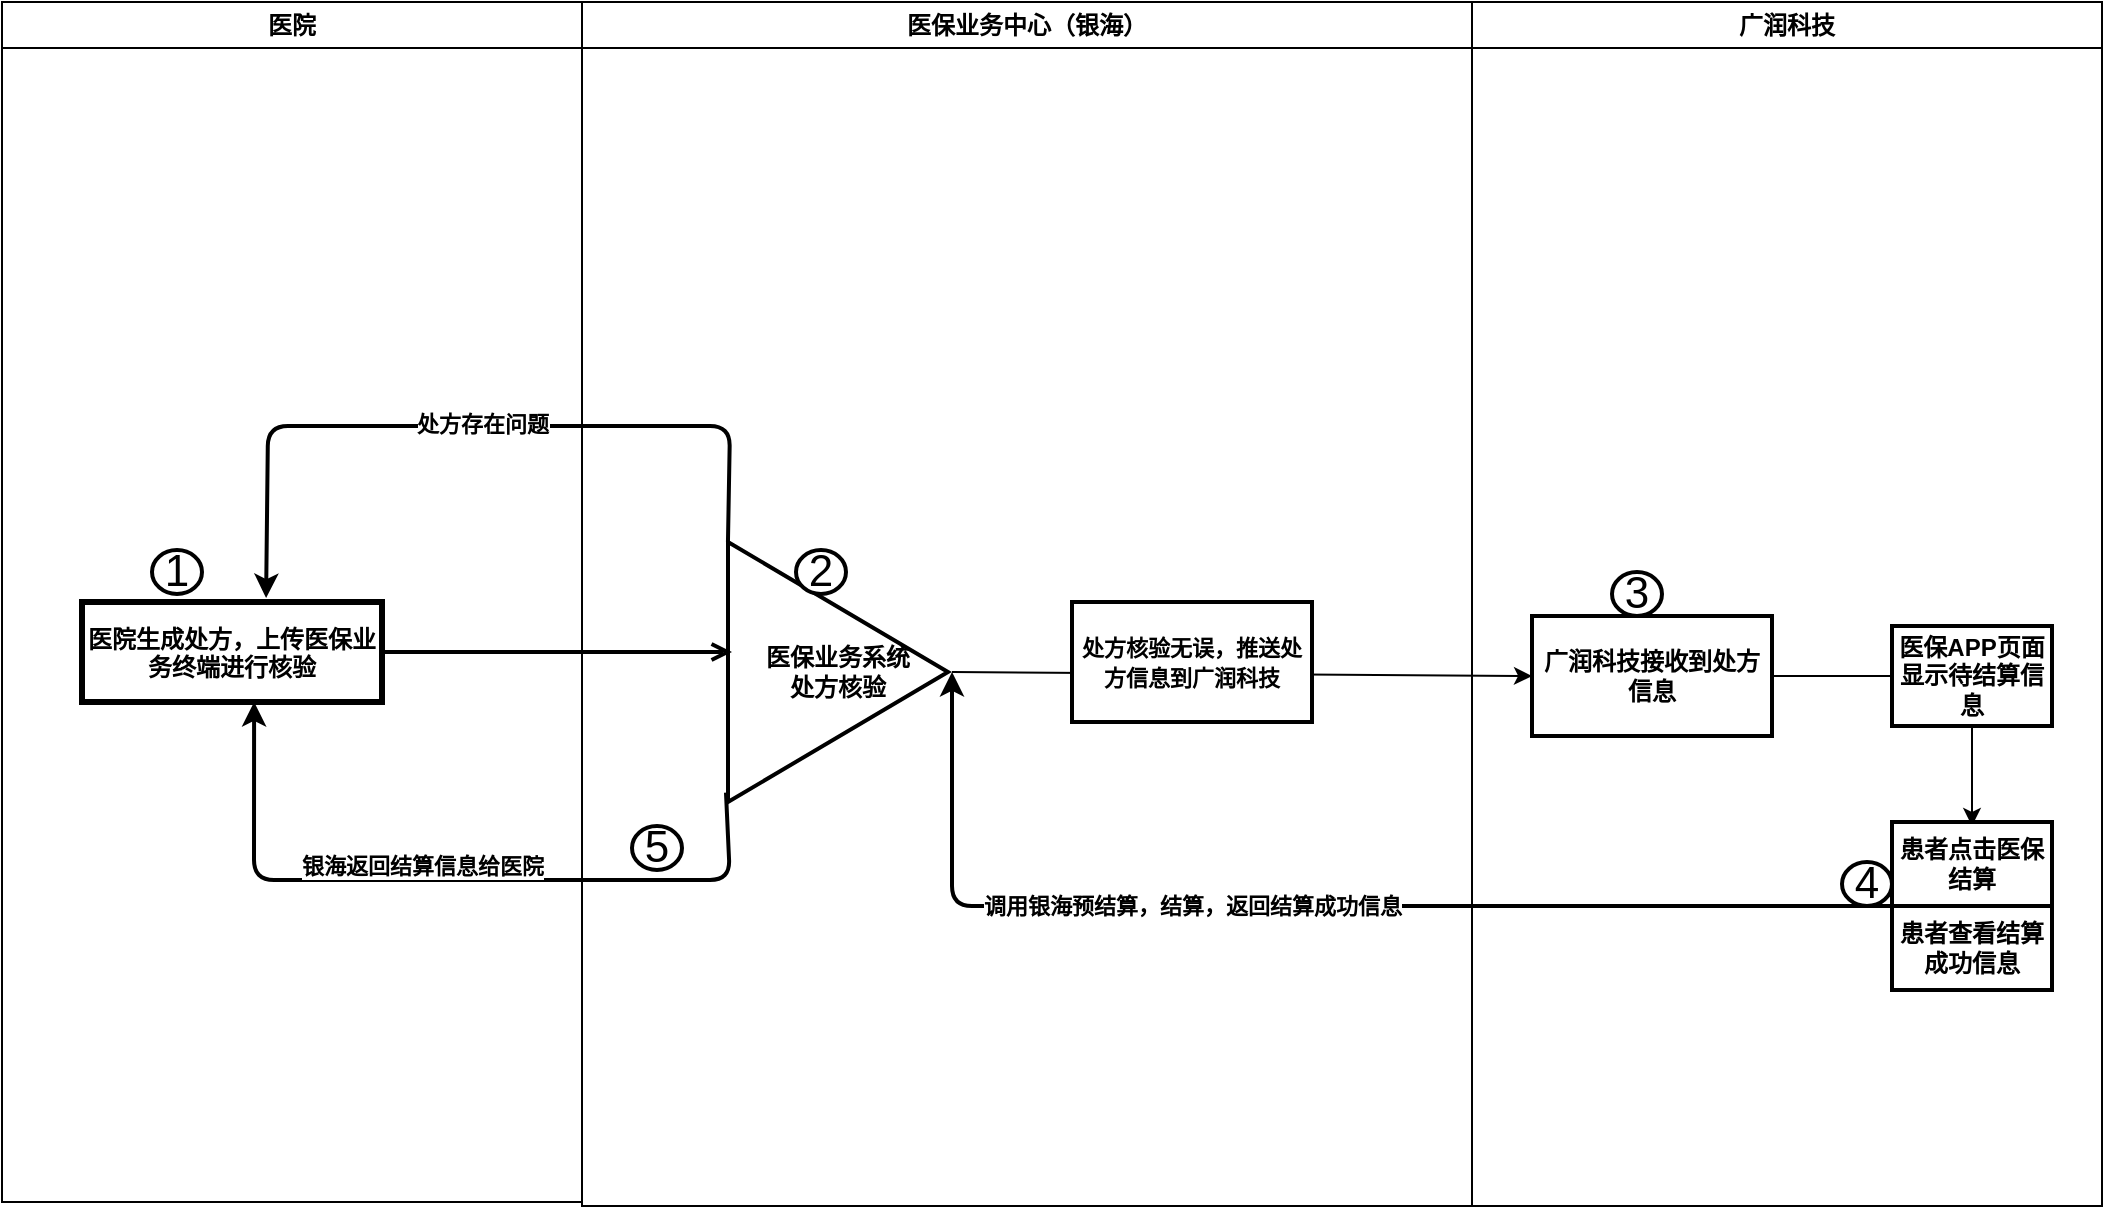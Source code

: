 <mxfile version="14.6.13" type="github">
  <diagram name="Page-1" id="e7e014a7-5840-1c2e-5031-d8a46d1fe8dd">
    <mxGraphModel dx="1422" dy="762" grid="1" gridSize="10" guides="1" tooltips="1" connect="1" arrows="1" fold="1" page="1" pageScale="1" pageWidth="1169" pageHeight="826" background="#ffffff" math="0" shadow="0">
      <root>
        <mxCell id="0" />
        <mxCell id="1" parent="0" />
        <mxCell id="VFODcZ8JSwoLVpJ5h68R-3" value="医院" style="swimlane;whiteSpace=wrap;startSize=23;" vertex="1" parent="1">
          <mxGeometry x="175" y="128" width="290" height="600" as="geometry" />
        </mxCell>
        <mxCell id="VFODcZ8JSwoLVpJ5h68R-4" value="医院生成处方，上传医保业&#xa;务终端进行核验" style="strokeWidth=3;fontStyle=1" vertex="1" parent="VFODcZ8JSwoLVpJ5h68R-3">
          <mxGeometry x="40" y="300" width="150" height="50" as="geometry" />
        </mxCell>
        <mxCell id="VFODcZ8JSwoLVpJ5h68R-5" value="" style="endArrow=classic;html=1;exitX=0.009;exitY=0.987;exitDx=0;exitDy=0;exitPerimeter=0;entryX=0.587;entryY=1.06;entryDx=0;entryDy=0;entryPerimeter=0;fontStyle=1;strokeWidth=2;" edge="1" parent="VFODcZ8JSwoLVpJ5h68R-3">
          <mxGeometry width="50" height="50" relative="1" as="geometry">
            <mxPoint x="361.99" y="395.31" as="sourcePoint" />
            <mxPoint x="126.05" y="350" as="targetPoint" />
            <Array as="points">
              <mxPoint x="364" y="439" />
              <mxPoint x="126" y="439" />
            </Array>
          </mxGeometry>
        </mxCell>
        <mxCell id="VFODcZ8JSwoLVpJ5h68R-6" value="银海返回结算信息给医院" style="edgeLabel;html=1;align=center;verticalAlign=middle;resizable=0;points=[];fontStyle=1" vertex="1" connectable="0" parent="VFODcZ8JSwoLVpJ5h68R-5">
          <mxGeometry x="-0.043" relative="1" as="geometry">
            <mxPoint x="-20.72" y="-7" as="offset" />
          </mxGeometry>
        </mxCell>
        <mxCell id="VFODcZ8JSwoLVpJ5h68R-7" value="&lt;font style=&quot;font-size: 22px&quot;&gt;1&lt;/font&gt;" style="ellipse;whiteSpace=wrap;html=1;strokeWidth=2;fontSize=13;" vertex="1" parent="VFODcZ8JSwoLVpJ5h68R-3">
          <mxGeometry x="75" y="274" width="25" height="22" as="geometry" />
        </mxCell>
        <mxCell id="VFODcZ8JSwoLVpJ5h68R-8" value="广润科技" style="swimlane;whiteSpace=wrap" vertex="1" parent="1">
          <mxGeometry x="910" y="128" width="315" height="602" as="geometry">
            <mxRectangle x="910" y="128" width="80" height="23" as="alternateBounds" />
          </mxGeometry>
        </mxCell>
        <mxCell id="VFODcZ8JSwoLVpJ5h68R-9" value="" style="endArrow=classic;html=1;strokeColor=#FF0000;fontColor=#FFFFFF;exitX=0.5;exitY=1;exitDx=0;exitDy=0;entryX=0.5;entryY=0;entryDx=0;entryDy=0;strokeWidth=2;" edge="1" parent="VFODcZ8JSwoLVpJ5h68R-8">
          <mxGeometry width="50" height="50" relative="1" as="geometry">
            <mxPoint x="120" y="171" as="sourcePoint" />
            <mxPoint x="120" y="171" as="targetPoint" />
            <Array as="points" />
          </mxGeometry>
        </mxCell>
        <mxCell id="VFODcZ8JSwoLVpJ5h68R-10" value="广润科技接收到处方信息" style="whiteSpace=wrap;html=1;fontStyle=1;strokeWidth=2;" vertex="1" parent="VFODcZ8JSwoLVpJ5h68R-8">
          <mxGeometry x="30" y="307" width="120" height="60" as="geometry" />
        </mxCell>
        <mxCell id="VFODcZ8JSwoLVpJ5h68R-11" value="" style="endArrow=classic;html=1;exitX=0.5;exitY=1;exitDx=0;exitDy=0;fontStyle=1" edge="1" parent="VFODcZ8JSwoLVpJ5h68R-8" source="VFODcZ8JSwoLVpJ5h68R-26">
          <mxGeometry width="50" height="50" relative="1" as="geometry">
            <mxPoint x="250" y="422" as="sourcePoint" />
            <mxPoint x="250" y="412" as="targetPoint" />
          </mxGeometry>
        </mxCell>
        <mxCell id="VFODcZ8JSwoLVpJ5h68R-12" value="患者点击医保结算" style="whiteSpace=wrap;html=1;fontStyle=1;strokeWidth=2;" vertex="1" parent="VFODcZ8JSwoLVpJ5h68R-8">
          <mxGeometry x="210" y="410" width="80" height="42" as="geometry" />
        </mxCell>
        <mxCell id="VFODcZ8JSwoLVpJ5h68R-13" value="患者查看结算成功信息" style="whiteSpace=wrap;html=1;fontStyle=1;strokeWidth=2;" vertex="1" parent="VFODcZ8JSwoLVpJ5h68R-8">
          <mxGeometry x="210" y="452" width="80" height="42" as="geometry" />
        </mxCell>
        <mxCell id="VFODcZ8JSwoLVpJ5h68R-14" value="&lt;font style=&quot;font-size: 22px&quot;&gt;3&lt;/font&gt;" style="ellipse;whiteSpace=wrap;html=1;strokeWidth=2;fontSize=13;" vertex="1" parent="VFODcZ8JSwoLVpJ5h68R-8">
          <mxGeometry x="70" y="285" width="25" height="22" as="geometry" />
        </mxCell>
        <mxCell id="VFODcZ8JSwoLVpJ5h68R-15" value="&lt;font style=&quot;font-size: 22px&quot;&gt;4&lt;/font&gt;" style="ellipse;whiteSpace=wrap;html=1;strokeWidth=2;fontSize=13;" vertex="1" parent="VFODcZ8JSwoLVpJ5h68R-8">
          <mxGeometry x="185" y="430" width="25" height="22" as="geometry" />
        </mxCell>
        <mxCell id="VFODcZ8JSwoLVpJ5h68R-16" value="医保业务中心（银海）" style="swimlane;whiteSpace=wrap;startSize=23;" vertex="1" parent="1">
          <mxGeometry x="465" y="128" width="445" height="602" as="geometry">
            <mxRectangle x="465" y="128" width="150" height="23" as="alternateBounds" />
          </mxGeometry>
        </mxCell>
        <mxCell id="VFODcZ8JSwoLVpJ5h68R-17" value="医保业务系统&lt;br&gt;处方核验" style="triangle;whiteSpace=wrap;html=1;fontStyle=1;strokeWidth=2;" vertex="1" parent="VFODcZ8JSwoLVpJ5h68R-16">
          <mxGeometry x="73" y="270" width="110" height="130" as="geometry" />
        </mxCell>
        <mxCell id="VFODcZ8JSwoLVpJ5h68R-18" value="" style="endArrow=classic;html=1;entryX=0;entryY=0.5;entryDx=0;entryDy=0;fontStyle=1" edge="1" parent="VFODcZ8JSwoLVpJ5h68R-16" target="VFODcZ8JSwoLVpJ5h68R-10">
          <mxGeometry width="50" height="50" relative="1" as="geometry">
            <mxPoint x="185" y="335" as="sourcePoint" />
            <mxPoint x="440" y="334.5" as="targetPoint" />
          </mxGeometry>
        </mxCell>
        <mxCell id="VFODcZ8JSwoLVpJ5h68R-19" value="&lt;span style=&quot;font-size: 11px ; background-color: rgb(255 , 255 , 255)&quot;&gt;处方核验无误，推送处方信息&lt;/span&gt;&lt;span style=&quot;font-size: 11px ; background-color: rgb(255 , 255 , 255)&quot;&gt;到广润科技&lt;/span&gt;" style="whiteSpace=wrap;html=1;fontStyle=1;strokeWidth=2;" vertex="1" parent="VFODcZ8JSwoLVpJ5h68R-16">
          <mxGeometry x="245" y="300" width="120" height="60" as="geometry" />
        </mxCell>
        <mxCell id="VFODcZ8JSwoLVpJ5h68R-20" value="&lt;font style=&quot;font-size: 22px&quot;&gt;2&lt;/font&gt;" style="ellipse;whiteSpace=wrap;html=1;strokeWidth=2;fontSize=13;" vertex="1" parent="VFODcZ8JSwoLVpJ5h68R-16">
          <mxGeometry x="107" y="274" width="25" height="22" as="geometry" />
        </mxCell>
        <mxCell id="VFODcZ8JSwoLVpJ5h68R-21" value="&lt;font style=&quot;font-size: 22px&quot;&gt;5&lt;/font&gt;" style="ellipse;whiteSpace=wrap;html=1;strokeWidth=2;fontSize=13;" vertex="1" parent="VFODcZ8JSwoLVpJ5h68R-16">
          <mxGeometry x="25" y="412" width="25" height="22" as="geometry" />
        </mxCell>
        <mxCell id="VFODcZ8JSwoLVpJ5h68R-22" value="" style="endArrow=open;endFill=1;rounded=0;exitX=1;exitY=0.5;exitDx=0;exitDy=0;strokeWidth=2;fontStyle=1" edge="1" parent="1" source="VFODcZ8JSwoLVpJ5h68R-4">
          <mxGeometry relative="1" as="geometry">
            <mxPoint x="303" y="490" as="sourcePoint" />
            <mxPoint x="540" y="453" as="targetPoint" />
            <Array as="points" />
          </mxGeometry>
        </mxCell>
        <mxCell id="VFODcZ8JSwoLVpJ5h68R-23" value="" style="endArrow=classic;html=1;entryX=0.627;entryY=-0.04;entryDx=0;entryDy=0;entryPerimeter=0;exitX=0.018;exitY=0;exitDx=0;exitDy=0;exitPerimeter=0;fontStyle=1;strokeWidth=2;" edge="1" parent="1">
          <mxGeometry width="50" height="50" relative="1" as="geometry">
            <mxPoint x="537.98" y="398" as="sourcePoint" />
            <mxPoint x="307.05" y="426" as="targetPoint" />
            <Array as="points">
              <mxPoint x="539" y="340" />
              <mxPoint x="308" y="340" />
            </Array>
          </mxGeometry>
        </mxCell>
        <mxCell id="VFODcZ8JSwoLVpJ5h68R-24" value="处方存在问题" style="edgeLabel;html=1;align=center;verticalAlign=middle;resizable=0;points=[];fontStyle=1" vertex="1" connectable="0" parent="VFODcZ8JSwoLVpJ5h68R-23">
          <mxGeometry x="-0.028" y="-1" relative="1" as="geometry">
            <mxPoint as="offset" />
          </mxGeometry>
        </mxCell>
        <mxCell id="VFODcZ8JSwoLVpJ5h68R-25" value="" style="endArrow=classic;html=1;exitX=1;exitY=0.5;exitDx=0;exitDy=0;fontStyle=1" edge="1" parent="1" source="VFODcZ8JSwoLVpJ5h68R-10">
          <mxGeometry width="50" height="50" relative="1" as="geometry">
            <mxPoint x="840" y="410" as="sourcePoint" />
            <mxPoint x="1130" y="465" as="targetPoint" />
          </mxGeometry>
        </mxCell>
        <mxCell id="VFODcZ8JSwoLVpJ5h68R-26" value="医保APP页面显示待结算信息" style="whiteSpace=wrap;html=1;fontStyle=1;strokeWidth=2;" vertex="1" parent="1">
          <mxGeometry x="1120" y="440" width="80" height="50" as="geometry" />
        </mxCell>
        <mxCell id="VFODcZ8JSwoLVpJ5h68R-27" value="" style="endArrow=classic;html=1;exitX=0;exitY=1;exitDx=0;exitDy=0;fontStyle=1;strokeWidth=2;" edge="1" parent="1" source="VFODcZ8JSwoLVpJ5h68R-12">
          <mxGeometry width="50" height="50" relative="1" as="geometry">
            <mxPoint x="840" y="390" as="sourcePoint" />
            <mxPoint x="650" y="463" as="targetPoint" />
            <Array as="points">
              <mxPoint x="650" y="580" />
            </Array>
          </mxGeometry>
        </mxCell>
        <mxCell id="VFODcZ8JSwoLVpJ5h68R-28" value="调用银海预结算，结算，返回结算成功信息" style="edgeLabel;html=1;align=center;verticalAlign=middle;resizable=0;points=[];fontStyle=1" vertex="1" connectable="0" parent="VFODcZ8JSwoLVpJ5h68R-27">
          <mxGeometry x="0.236" y="-1" relative="1" as="geometry">
            <mxPoint x="13" y="1.0" as="offset" />
          </mxGeometry>
        </mxCell>
      </root>
    </mxGraphModel>
  </diagram>
</mxfile>
